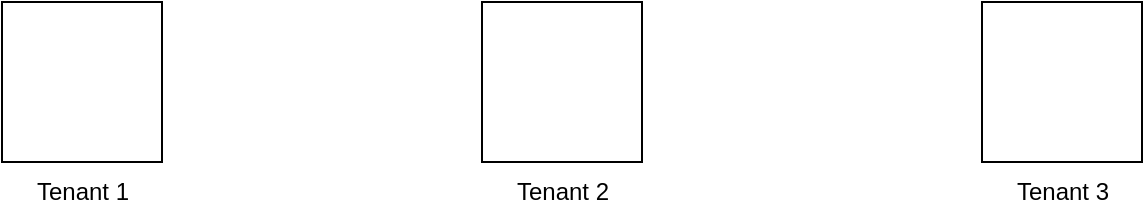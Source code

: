 <mxfile version="24.8.3">
  <diagram name="Page-1" id="9kGzJkjjaJsLY6suJEeo">
    <mxGraphModel dx="1288" dy="851" grid="1" gridSize="10" guides="1" tooltips="1" connect="1" arrows="1" fold="1" page="1" pageScale="1" pageWidth="827" pageHeight="1169" math="0" shadow="0">
      <root>
        <mxCell id="0" />
        <mxCell id="1" parent="0" />
        <mxCell id="Id8l0f1qCkYhX98U1E4X-1" value="" style="whiteSpace=wrap;html=1;aspect=fixed;" vertex="1" parent="1">
          <mxGeometry x="100" y="505" width="80" height="80" as="geometry" />
        </mxCell>
        <mxCell id="Id8l0f1qCkYhX98U1E4X-2" value="" style="whiteSpace=wrap;html=1;aspect=fixed;" vertex="1" parent="1">
          <mxGeometry x="340" y="505" width="80" height="80" as="geometry" />
        </mxCell>
        <mxCell id="Id8l0f1qCkYhX98U1E4X-3" value="" style="whiteSpace=wrap;html=1;aspect=fixed;" vertex="1" parent="1">
          <mxGeometry x="590" y="505" width="80" height="80" as="geometry" />
        </mxCell>
        <mxCell id="Id8l0f1qCkYhX98U1E4X-4" value="Tenant 1" style="text;html=1;align=center;verticalAlign=middle;resizable=0;points=[];autosize=1;strokeColor=none;fillColor=none;" vertex="1" parent="1">
          <mxGeometry x="105" y="585" width="70" height="30" as="geometry" />
        </mxCell>
        <mxCell id="Id8l0f1qCkYhX98U1E4X-5" value="Tenant 2" style="text;html=1;align=center;verticalAlign=middle;resizable=0;points=[];autosize=1;strokeColor=none;fillColor=none;" vertex="1" parent="1">
          <mxGeometry x="345" y="585" width="70" height="30" as="geometry" />
        </mxCell>
        <mxCell id="Id8l0f1qCkYhX98U1E4X-6" value="Tenant 3" style="text;html=1;align=center;verticalAlign=middle;resizable=0;points=[];autosize=1;strokeColor=none;fillColor=none;" vertex="1" parent="1">
          <mxGeometry x="595" y="585" width="70" height="30" as="geometry" />
        </mxCell>
      </root>
    </mxGraphModel>
  </diagram>
</mxfile>
